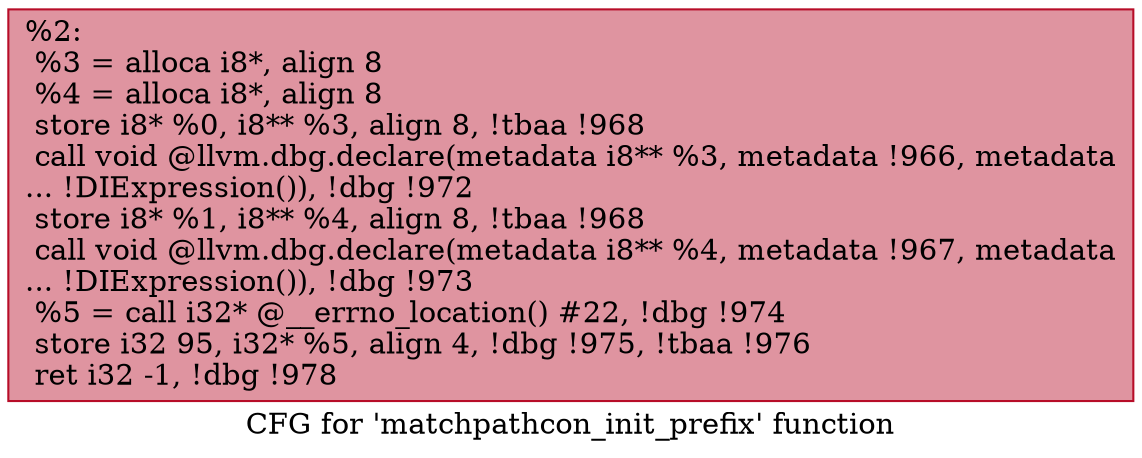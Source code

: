 digraph "CFG for 'matchpathcon_init_prefix' function" {
	label="CFG for 'matchpathcon_init_prefix' function";

	Node0x23a8c50 [shape=record,color="#b70d28ff", style=filled, fillcolor="#b70d2870",label="{%2:\l  %3 = alloca i8*, align 8\l  %4 = alloca i8*, align 8\l  store i8* %0, i8** %3, align 8, !tbaa !968\l  call void @llvm.dbg.declare(metadata i8** %3, metadata !966, metadata\l... !DIExpression()), !dbg !972\l  store i8* %1, i8** %4, align 8, !tbaa !968\l  call void @llvm.dbg.declare(metadata i8** %4, metadata !967, metadata\l... !DIExpression()), !dbg !973\l  %5 = call i32* @__errno_location() #22, !dbg !974\l  store i32 95, i32* %5, align 4, !dbg !975, !tbaa !976\l  ret i32 -1, !dbg !978\l}"];
}
